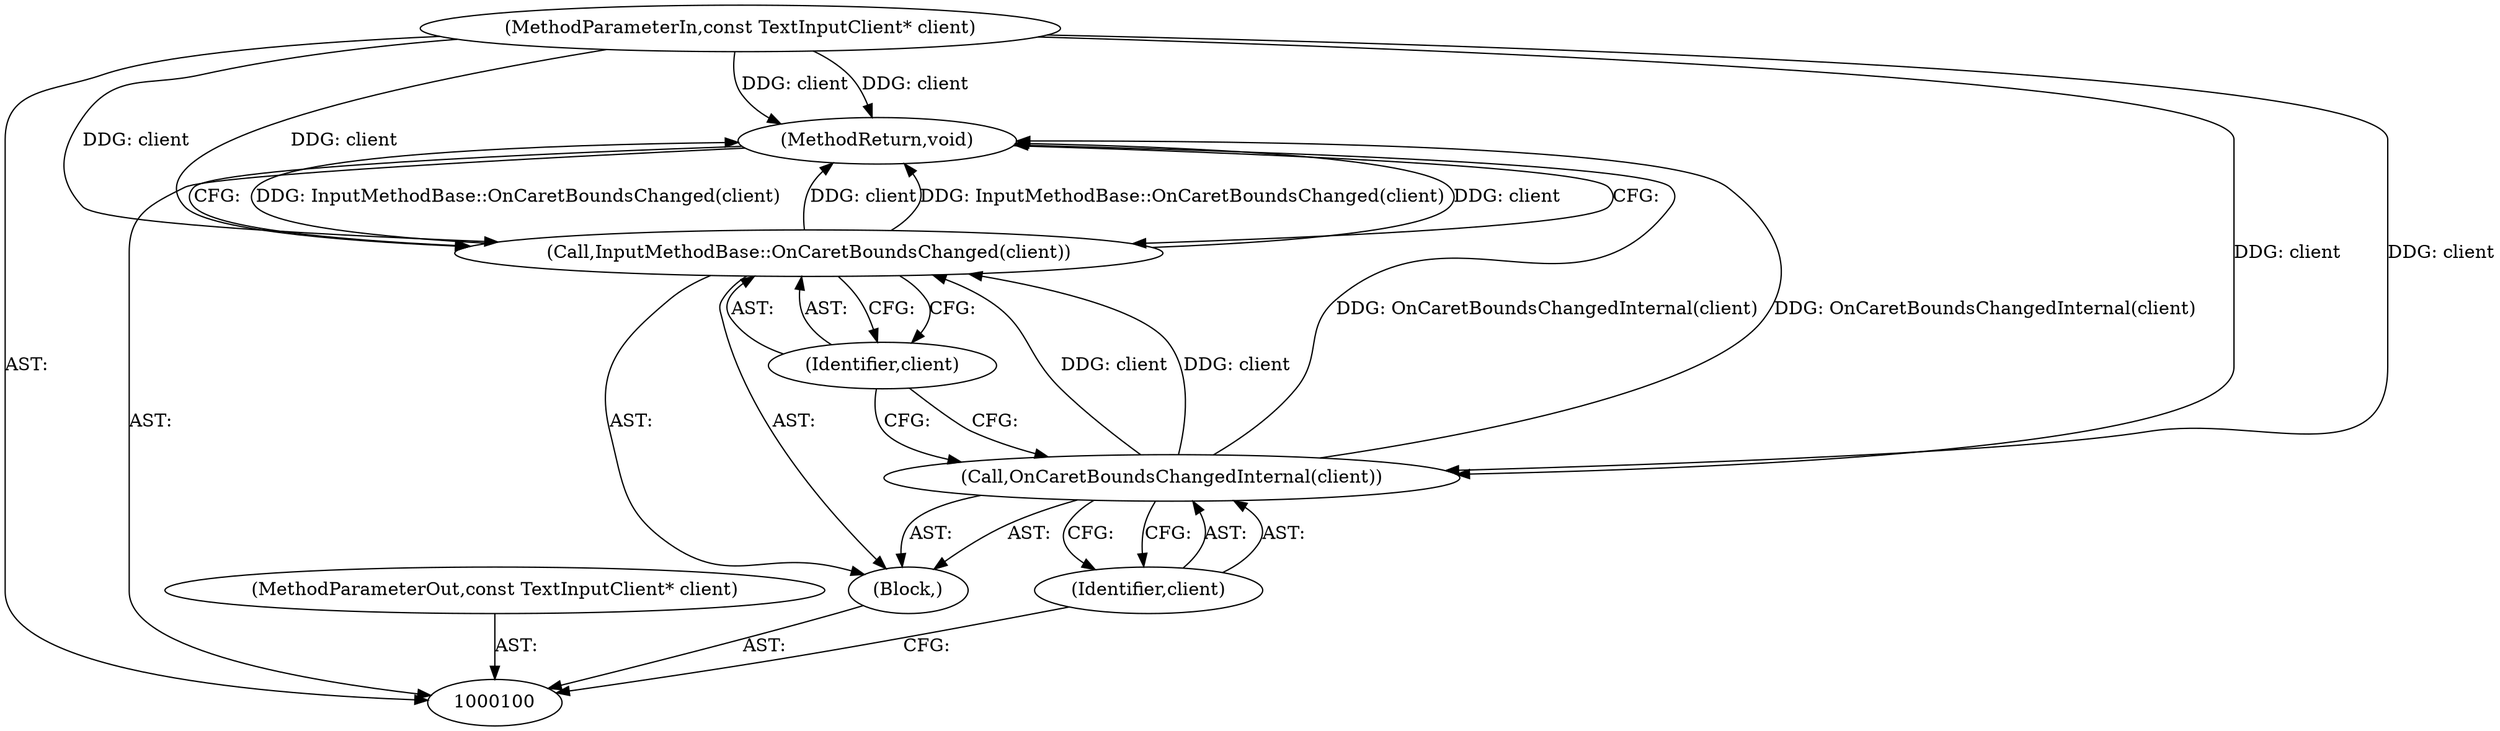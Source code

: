 digraph "0_Chrome_364fb6e517fc4fbc8196a4afba4f77b3d5300c3e_3" {
"1000107" [label="(MethodReturn,void)"];
"1000101" [label="(MethodParameterIn,const TextInputClient* client)"];
"1000119" [label="(MethodParameterOut,const TextInputClient* client)"];
"1000102" [label="(Block,)"];
"1000103" [label="(Call,OnCaretBoundsChangedInternal(client))"];
"1000104" [label="(Identifier,client)"];
"1000105" [label="(Call,InputMethodBase::OnCaretBoundsChanged(client))"];
"1000106" [label="(Identifier,client)"];
"1000107" -> "1000100"  [label="AST: "];
"1000107" -> "1000105"  [label="CFG: "];
"1000105" -> "1000107"  [label="DDG: InputMethodBase::OnCaretBoundsChanged(client)"];
"1000105" -> "1000107"  [label="DDG: client"];
"1000103" -> "1000107"  [label="DDG: OnCaretBoundsChangedInternal(client)"];
"1000101" -> "1000107"  [label="DDG: client"];
"1000101" -> "1000100"  [label="AST: "];
"1000101" -> "1000107"  [label="DDG: client"];
"1000101" -> "1000103"  [label="DDG: client"];
"1000101" -> "1000105"  [label="DDG: client"];
"1000119" -> "1000100"  [label="AST: "];
"1000102" -> "1000100"  [label="AST: "];
"1000103" -> "1000102"  [label="AST: "];
"1000105" -> "1000102"  [label="AST: "];
"1000103" -> "1000102"  [label="AST: "];
"1000103" -> "1000104"  [label="CFG: "];
"1000104" -> "1000103"  [label="AST: "];
"1000106" -> "1000103"  [label="CFG: "];
"1000103" -> "1000107"  [label="DDG: OnCaretBoundsChangedInternal(client)"];
"1000101" -> "1000103"  [label="DDG: client"];
"1000103" -> "1000105"  [label="DDG: client"];
"1000104" -> "1000103"  [label="AST: "];
"1000104" -> "1000100"  [label="CFG: "];
"1000103" -> "1000104"  [label="CFG: "];
"1000105" -> "1000102"  [label="AST: "];
"1000105" -> "1000106"  [label="CFG: "];
"1000106" -> "1000105"  [label="AST: "];
"1000107" -> "1000105"  [label="CFG: "];
"1000105" -> "1000107"  [label="DDG: InputMethodBase::OnCaretBoundsChanged(client)"];
"1000105" -> "1000107"  [label="DDG: client"];
"1000103" -> "1000105"  [label="DDG: client"];
"1000101" -> "1000105"  [label="DDG: client"];
"1000106" -> "1000105"  [label="AST: "];
"1000106" -> "1000103"  [label="CFG: "];
"1000105" -> "1000106"  [label="CFG: "];
}

